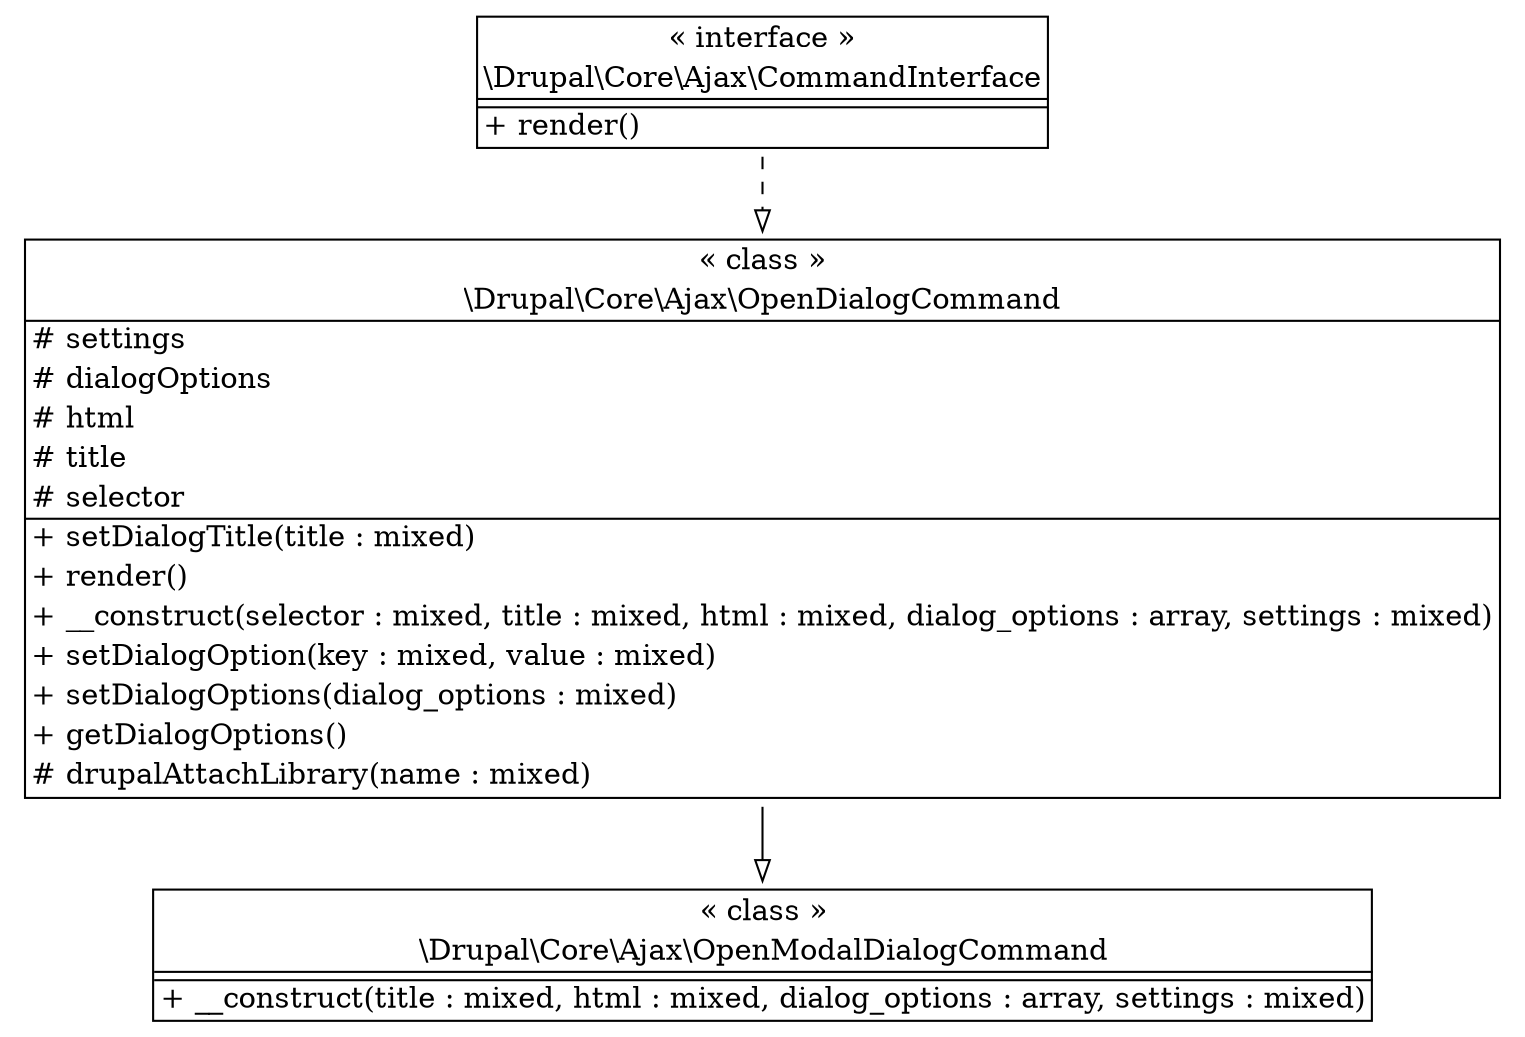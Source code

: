 digraph "Class Diagram" {
  node [shape=plaintext]
  "\\Drupal\\Core\\Ajax\\OpenModalDialogCommand" [
    label=<
<table border="1" cellpadding="2" cellspacing="0" cellborder="0">
<tr><td align="center">&laquo; class &raquo;</td></tr>
<tr><td align="center" title="class OpenModalDialogCommand">\\Drupal\\Core\\Ajax\\OpenModalDialogCommand</td></tr><hr />
<tr><td></td></tr>
<hr />
<tr><td align="left" title="public __construct">+ __construct(title : mixed, html : mixed, dialog_options : array, settings : mixed)</td></tr>
</table>
  >
  ];
  "\\Drupal\\Core\\Ajax\\OpenDialogCommand" [
    label=<
<table border="1" cellpadding="2" cellspacing="0" cellborder="0">
<tr><td align="center">&laquo; class &raquo;</td></tr>
<tr><td align="center" title="class OpenDialogCommand">\\Drupal\\Core\\Ajax\\OpenDialogCommand</td></tr><hr />
<tr><td align="left" title="protected settings"># settings</td></tr>
<tr><td align="left" title="protected dialogOptions"># dialogOptions</td></tr>
<tr><td align="left" title="protected html"># html</td></tr>
<tr><td align="left" title="protected title"># title</td></tr>
<tr><td align="left" title="protected selector"># selector</td></tr>
<hr />
<tr><td align="left" title="public setDialogTitle">+ setDialogTitle(title : mixed)</td></tr>
<tr><td align="left" title="public render">+ render()</td></tr>
<tr><td align="left" title="public __construct">+ __construct(selector : mixed, title : mixed, html : mixed, dialog_options : array, settings : mixed)</td></tr>
<tr><td align="left" title="public setDialogOption">+ setDialogOption(key : mixed, value : mixed)</td></tr>
<tr><td align="left" title="public setDialogOptions">+ setDialogOptions(dialog_options : mixed)</td></tr>
<tr><td align="left" title="public getDialogOptions">+ getDialogOptions()</td></tr>
<tr><td align="left" title="protected drupalAttachLibrary"># drupalAttachLibrary(name : mixed)</td></tr>
</table>
  >
  ];
  "\\Drupal\\Core\\Ajax\\CommandInterface" [
    label=<
<table border="1" cellpadding="2" cellspacing="0" cellborder="0">
<tr><td align="center">&laquo; interface &raquo;</td></tr>
<tr><td align="center" title="interface CommandInterface">\\Drupal\\Core\\Ajax\\CommandInterface</td></tr><hr />
<tr><td></td></tr>
<hr />
<tr><td align="left" title="public render">+ render()</td></tr>
</table>
  >
  ];
"\\Drupal\\Core\\Ajax\\OpenDialogCommand" -> "\\Drupal\\Core\\Ajax\\OpenModalDialogCommand" [arrowhead="empty"];

"\\Drupal\\Core\\Ajax\\CommandInterface" -> "\\Drupal\\Core\\Ajax\\OpenDialogCommand" [arrowhead="empty" style="dashed"];

}